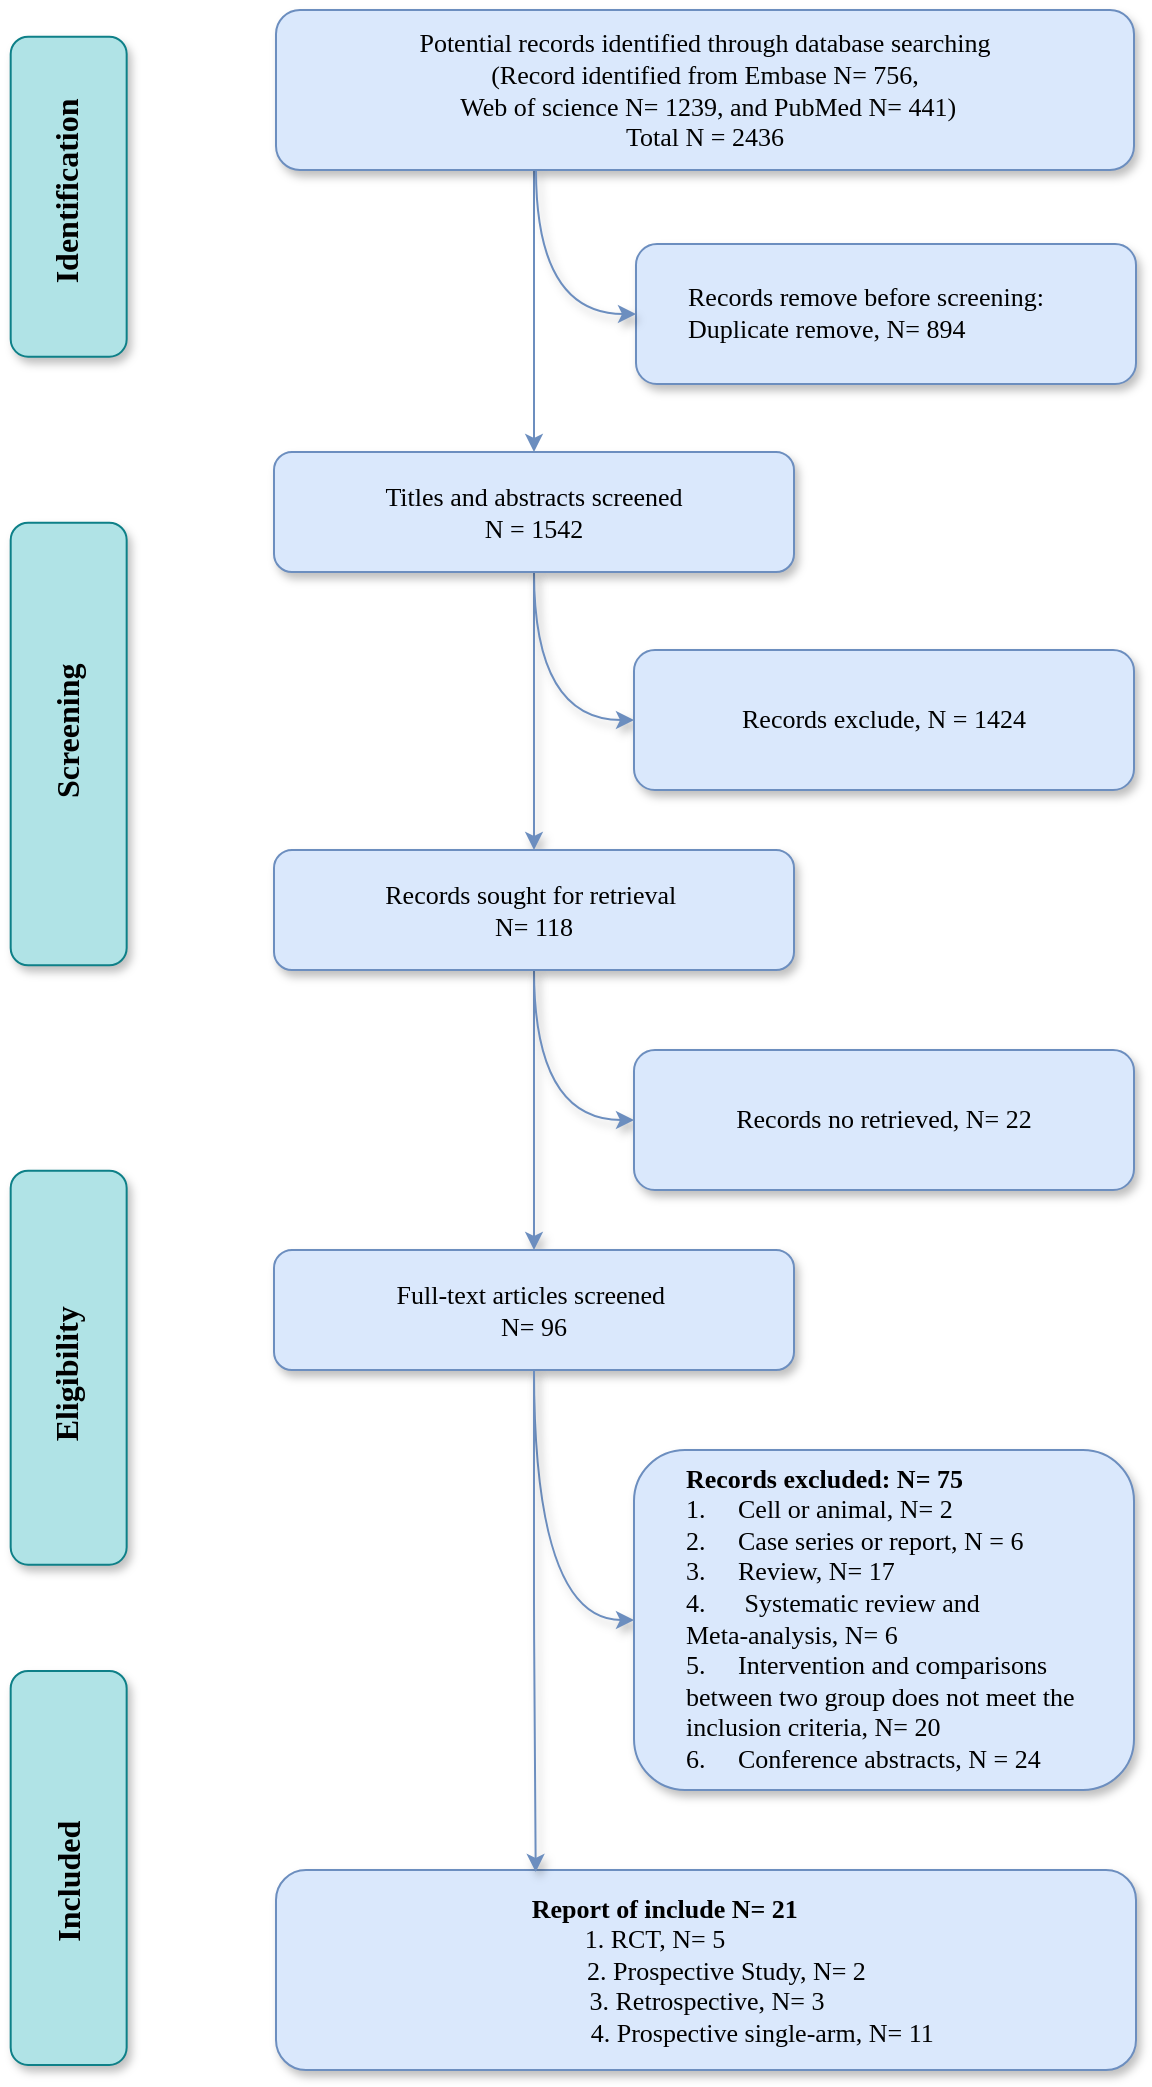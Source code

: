 <mxfile version="26.2.15">
  <diagram name="Page-1" id="xGvi_Xf9ScYj-FBFpZLW">
    <mxGraphModel dx="3092" dy="1732" grid="1" gridSize="10" guides="1" tooltips="1" connect="1" arrows="1" fold="1" page="1" pageScale="1" pageWidth="827" pageHeight="1169" math="0" shadow="0">
      <root>
        <mxCell id="0" />
        <mxCell id="1" parent="0" />
        <mxCell id="vbWyCh6vEYtz1oXrbSgX-2" value="" style="edgeStyle=orthogonalEdgeStyle;rounded=0;hachureGap=4;orthogonalLoop=1;jettySize=auto;html=1;fontFamily=Architects Daughter;fontSource=https%3A%2F%2Ffonts.googleapis.com%2Fcss%3Ffamily%3DArchitects%2BDaughter;fillColor=#dae8fc;strokeColor=#6c8ebf;" parent="1" source="L96SvbtkJCKNBglRN6S2-1" target="vbWyCh6vEYtz1oXrbSgX-1" edge="1">
          <mxGeometry relative="1" as="geometry">
            <Array as="points">
              <mxPoint x="377" y="130" />
              <mxPoint x="377" y="130" />
            </Array>
          </mxGeometry>
        </mxCell>
        <mxCell id="L96SvbtkJCKNBglRN6S2-1" value="&lt;div&gt;Potential records identified through database searching&lt;/div&gt;&lt;div&gt;(Record identified from Embase N= 756,&lt;/div&gt;&lt;div&gt;&amp;nbsp;Web of science N= 1239, and PubMed N= 441)&lt;/div&gt;&lt;div&gt;Total N = 2436&lt;/div&gt;" style="rounded=1;whiteSpace=wrap;html=1;hachureGap=4;fontFamily=Times New Roman;fillColor=#dae8fc;strokeColor=#6c8ebf;shadow=1;fontSize=13;" parent="1" vertex="1">
          <mxGeometry x="248" y="20" width="429" height="80" as="geometry" />
        </mxCell>
        <mxCell id="ItcVTix3tJ5PriOgSNzR-7" style="edgeStyle=orthogonalEdgeStyle;rounded=1;hachureGap=4;orthogonalLoop=1;jettySize=auto;html=1;fontFamily=Architects Daughter;fontSource=https%3A%2F%2Ffonts.googleapis.com%2Fcss%3Ffamily%3DArchitects%2BDaughter;curved=0;shadow=1;fillColor=#dae8fc;strokeColor=#6c8ebf;" parent="1" source="vbWyCh6vEYtz1oXrbSgX-1" target="ItcVTix3tJ5PriOgSNzR-1" edge="1">
          <mxGeometry relative="1" as="geometry" />
        </mxCell>
        <mxCell id="ItcVTix3tJ5PriOgSNzR-8" style="edgeStyle=orthogonalEdgeStyle;rounded=0;hachureGap=4;orthogonalLoop=1;jettySize=auto;html=1;entryX=0;entryY=0.5;entryDx=0;entryDy=0;fontFamily=Architects Daughter;fontSource=https%3A%2F%2Ffonts.googleapis.com%2Fcss%3Ffamily%3DArchitects%2BDaughter;curved=1;fillColor=#dae8fc;strokeColor=#6c8ebf;shadow=1;" parent="1" source="vbWyCh6vEYtz1oXrbSgX-1" target="ItcVTix3tJ5PriOgSNzR-4" edge="1">
          <mxGeometry relative="1" as="geometry" />
        </mxCell>
        <mxCell id="vbWyCh6vEYtz1oXrbSgX-1" value="&lt;div&gt;Titles and abstracts screened&lt;/div&gt;&lt;div&gt;N = 1542&lt;/div&gt;" style="whiteSpace=wrap;html=1;fontSize=13;fontFamily=Times New Roman;fillColor=#dae8fc;strokeColor=#6c8ebf;rounded=1;hachureGap=4;shadow=1;" parent="1" vertex="1">
          <mxGeometry x="247" y="241" width="260" height="60" as="geometry" />
        </mxCell>
        <mxCell id="vbWyCh6vEYtz1oXrbSgX-3" value="Records remove before screening: Duplicate remove, N= 894" style="whiteSpace=wrap;html=1;fontSize=13;fontFamily=Times New Roman;fillColor=#dae8fc;strokeColor=#6c8ebf;rounded=1;hachureGap=4;shadow=1;align=left;spacing=26;spacingRight=0;spacingBottom=2;verticalAlign=middle;" parent="1" vertex="1">
          <mxGeometry x="428" y="137" width="250" height="70" as="geometry" />
        </mxCell>
        <mxCell id="vbWyCh6vEYtz1oXrbSgX-4" style="edgeStyle=orthogonalEdgeStyle;rounded=0;hachureGap=4;orthogonalLoop=1;jettySize=auto;html=1;entryX=0;entryY=0.5;entryDx=0;entryDy=0;fontFamily=Architects Daughter;fontSource=https%3A%2F%2Ffonts.googleapis.com%2Fcss%3Ffamily%3DArchitects%2BDaughter;fillColor=#dae8fc;strokeColor=#6c8ebf;shadow=1;curved=1;" parent="1" source="L96SvbtkJCKNBglRN6S2-1" target="vbWyCh6vEYtz1oXrbSgX-3" edge="1">
          <mxGeometry relative="1" as="geometry">
            <Array as="points">
              <mxPoint x="378" y="172" />
            </Array>
          </mxGeometry>
        </mxCell>
        <mxCell id="ItcVTix3tJ5PriOgSNzR-9" style="edgeStyle=orthogonalEdgeStyle;rounded=1;hachureGap=4;orthogonalLoop=1;jettySize=auto;html=1;entryX=0.5;entryY=0;entryDx=0;entryDy=0;fontFamily=Architects Daughter;fontSource=https%3A%2F%2Ffonts.googleapis.com%2Fcss%3Ffamily%3DArchitects%2BDaughter;fillColor=#dae8fc;strokeColor=#6c8ebf;curved=0;shadow=1;" parent="1" source="ItcVTix3tJ5PriOgSNzR-1" target="ItcVTix3tJ5PriOgSNzR-2" edge="1">
          <mxGeometry relative="1" as="geometry" />
        </mxCell>
        <mxCell id="ItcVTix3tJ5PriOgSNzR-10" style="edgeStyle=orthogonalEdgeStyle;rounded=0;hachureGap=4;orthogonalLoop=1;jettySize=auto;html=1;entryX=0;entryY=0.5;entryDx=0;entryDy=0;fontFamily=Architects Daughter;fontSource=https%3A%2F%2Ffonts.googleapis.com%2Fcss%3Ffamily%3DArchitects%2BDaughter;fillColor=#dae8fc;strokeColor=#6c8ebf;curved=1;shadow=1;" parent="1" source="ItcVTix3tJ5PriOgSNzR-1" target="ItcVTix3tJ5PriOgSNzR-5" edge="1">
          <mxGeometry relative="1" as="geometry" />
        </mxCell>
        <mxCell id="ItcVTix3tJ5PriOgSNzR-1" value="&lt;div&gt;Records sought for retrieval&amp;nbsp;&lt;/div&gt;&lt;div&gt;N= 118&lt;/div&gt;" style="whiteSpace=wrap;html=1;fontSize=13;fontFamily=Times New Roman;fillColor=#dae8fc;strokeColor=#6c8ebf;rounded=1;hachureGap=4;shadow=1;" parent="1" vertex="1">
          <mxGeometry x="247" y="440" width="260" height="60" as="geometry" />
        </mxCell>
        <mxCell id="ItcVTix3tJ5PriOgSNzR-12" style="edgeStyle=orthogonalEdgeStyle;rounded=0;hachureGap=4;orthogonalLoop=1;jettySize=auto;html=1;entryX=0;entryY=0.5;entryDx=0;entryDy=0;fontFamily=Architects Daughter;fontSource=https%3A%2F%2Ffonts.googleapis.com%2Fcss%3Ffamily%3DArchitects%2BDaughter;curved=1;fillColor=#dae8fc;strokeColor=#6c8ebf;shadow=1;" parent="1" source="ItcVTix3tJ5PriOgSNzR-2" target="ItcVTix3tJ5PriOgSNzR-6" edge="1">
          <mxGeometry relative="1" as="geometry" />
        </mxCell>
        <mxCell id="ItcVTix3tJ5PriOgSNzR-2" value="&lt;div&gt;Full-text articles screened&amp;nbsp;&lt;/div&gt;&lt;div&gt;N= 96&lt;/div&gt;" style="whiteSpace=wrap;html=1;fontSize=13;fontFamily=Times New Roman;fillColor=#dae8fc;strokeColor=#6c8ebf;rounded=1;hachureGap=4;shadow=1;" parent="1" vertex="1">
          <mxGeometry x="247" y="640" width="260" height="60" as="geometry" />
        </mxCell>
        <mxCell id="ItcVTix3tJ5PriOgSNzR-3" value="&lt;div&gt;&lt;b&gt;&amp;nbsp; &amp;nbsp;Report of include N= 21&lt;/b&gt;&lt;/div&gt;&lt;div&gt;&lt;span style=&quot;background-color: transparent; color: light-dark(rgb(0, 0, 0), rgb(255, 255, 255));&quot;&gt;1. &lt;/span&gt;&lt;span style=&quot;background-color: transparent; color: light-dark(rgb(0, 0, 0), rgb(255, 255, 255));&quot;&gt;RCT, N= 5&lt;/span&gt;&lt;/div&gt;&lt;div&gt;&amp;nbsp; &amp;nbsp; &amp;nbsp; &amp;nbsp; &amp;nbsp; &amp;nbsp; &amp;nbsp; &amp;nbsp; &amp;nbsp; &amp;nbsp; &amp;nbsp; 2. Prospective Study, N= 2&lt;/div&gt;&lt;div&gt;&amp;nbsp; &amp;nbsp; &amp;nbsp; &amp;nbsp; &amp;nbsp; &amp;nbsp; &amp;nbsp; &amp;nbsp; 3. Retrospective, N= 3&lt;/div&gt;&lt;div&gt;&amp;nbsp; &amp;nbsp; &amp;nbsp; &amp;nbsp; &amp;nbsp; &amp;nbsp; &amp;nbsp; &amp;nbsp; &amp;nbsp; &amp;nbsp; &amp;nbsp; &amp;nbsp; &amp;nbsp; &amp;nbsp; &amp;nbsp; &amp;nbsp; &amp;nbsp;4. Prospective single-arm, N= 11&lt;/div&gt;" style="whiteSpace=wrap;html=1;fontSize=13;fontFamily=Times New Roman;fillColor=#dae8fc;strokeColor=#6c8ebf;rounded=1;hachureGap=4;shadow=1;align=center;spacing=4;spacingRight=51;" parent="1" vertex="1">
          <mxGeometry x="248" y="950" width="430" height="100" as="geometry" />
        </mxCell>
        <mxCell id="ItcVTix3tJ5PriOgSNzR-4" value="Records exclude, N = 1424" style="whiteSpace=wrap;html=1;fontSize=13;fontFamily=Times New Roman;fillColor=#dae8fc;strokeColor=#6c8ebf;rounded=1;hachureGap=4;shadow=1;align=center;spacing=26;spacingRight=0;spacingBottom=2;verticalAlign=middle;" parent="1" vertex="1">
          <mxGeometry x="427" y="340" width="250" height="70" as="geometry" />
        </mxCell>
        <mxCell id="ItcVTix3tJ5PriOgSNzR-5" value="Records no retrieved, N= 22" style="whiteSpace=wrap;html=1;fontSize=13;fontFamily=Times New Roman;fillColor=#dae8fc;strokeColor=#6c8ebf;rounded=1;hachureGap=4;shadow=1;align=center;spacing=26;spacingRight=0;spacingBottom=2;verticalAlign=middle;" parent="1" vertex="1">
          <mxGeometry x="427" y="540" width="250" height="70" as="geometry" />
        </mxCell>
        <mxCell id="ItcVTix3tJ5PriOgSNzR-6" value="&lt;div&gt;&lt;b&gt;Records excluded: N= 75&lt;/b&gt;&lt;/div&gt;&lt;div&gt;1.&lt;span style=&quot;white-space:pre&quot;&gt;&#x9;&lt;/span&gt;Cell or animal, N= 2&lt;/div&gt;&lt;div&gt;2.&lt;span style=&quot;white-space:pre&quot;&gt;&#x9;&lt;/span&gt;Case series or report, N = 6&lt;/div&gt;&lt;div&gt;3.&lt;span style=&quot;white-space:pre&quot;&gt;&#x9;&lt;/span&gt;Review, N= 17&lt;/div&gt;&lt;div&gt;4.&lt;span style=&quot;white-space:pre&quot;&gt;&#x9;&lt;/span&gt; Systematic review and&amp;nbsp;&lt;/div&gt;&lt;div&gt;Meta-analysis, N= 6&lt;/div&gt;&lt;div&gt;5.&lt;span style=&quot;white-space:pre&quot;&gt;&#x9;&lt;/span&gt;Intervention and comparisons&amp;nbsp;&lt;/div&gt;&lt;div&gt;between two group does not meet the inclusion criteria, N= 20&lt;/div&gt;&lt;div&gt;6.&lt;span style=&quot;white-space: pre;&quot;&gt;&#x9;&lt;/span&gt;Conference abstracts, N = 24&lt;/div&gt;" style="whiteSpace=wrap;html=1;fontSize=13;fontFamily=Times New Roman;fillColor=#dae8fc;strokeColor=#6c8ebf;rounded=1;hachureGap=4;shadow=1;align=left;spacing=26;spacingRight=0;spacingBottom=2;verticalAlign=middle;" parent="1" vertex="1">
          <mxGeometry x="427" y="740" width="250" height="170" as="geometry" />
        </mxCell>
        <mxCell id="ItcVTix3tJ5PriOgSNzR-11" style="edgeStyle=orthogonalEdgeStyle;rounded=1;hachureGap=4;orthogonalLoop=1;jettySize=auto;html=1;fontFamily=Architects Daughter;fontSource=https%3A%2F%2Ffonts.googleapis.com%2Fcss%3Ffamily%3DArchitects%2BDaughter;fillColor=#dae8fc;strokeColor=#6c8ebf;curved=0;shadow=1;entryX=0.302;entryY=0.01;entryDx=0;entryDy=0;entryPerimeter=0;" parent="1" source="ItcVTix3tJ5PriOgSNzR-2" target="ItcVTix3tJ5PriOgSNzR-3" edge="1">
          <mxGeometry relative="1" as="geometry">
            <mxPoint x="378" y="950" as="targetPoint" />
          </mxGeometry>
        </mxCell>
        <mxCell id="ItcVTix3tJ5PriOgSNzR-14" value="Identification" style="whiteSpace=wrap;html=1;fontSize=16;fontFamily=Times New Roman;fillColor=#b0e3e6;strokeColor=#0e8088;rounded=1;hachureGap=4;shadow=1;align=left;spacing=37;spacingRight=0;spacingBottom=2;verticalAlign=middle;direction=west;rotation=270;flipV=1;flipH=1;fontStyle=1;" parent="1" vertex="1">
          <mxGeometry x="64.34" y="84.35" width="160" height="57.99" as="geometry" />
        </mxCell>
        <mxCell id="ItcVTix3tJ5PriOgSNzR-15" value="Screening" style="whiteSpace=wrap;html=1;fontSize=16;fontFamily=Times New Roman;fillColor=#b0e3e6;strokeColor=#0e8088;rounded=1;hachureGap=4;shadow=1;align=left;spacing=84;spacingRight=0;spacingBottom=2;verticalAlign=middle;direction=west;rotation=270;flipV=1;flipH=1;fontStyle=1" parent="1" vertex="1">
          <mxGeometry x="33.67" y="358.01" width="221.34" height="57.99" as="geometry" />
        </mxCell>
        <mxCell id="ItcVTix3tJ5PriOgSNzR-17" value="Eligibility" style="whiteSpace=wrap;html=1;fontSize=16;fontFamily=Times New Roman;fillColor=#b0e3e6;strokeColor=#0e8088;rounded=1;hachureGap=4;shadow=1;align=left;spacing=62;spacingRight=0;spacingBottom=2;verticalAlign=middle;direction=west;rotation=270;flipV=1;flipH=1;fontStyle=1" parent="1" vertex="1">
          <mxGeometry x="45.83" y="669.85" width="197.01" height="57.99" as="geometry" />
        </mxCell>
        <mxCell id="ItcVTix3tJ5PriOgSNzR-18" value="Included" style="whiteSpace=wrap;html=1;fontSize=16;fontFamily=Times New Roman;fillColor=#b0e3e6;strokeColor=#0e8088;rounded=1;hachureGap=4;shadow=1;align=left;spacing=62;spacingRight=0;spacingBottom=2;verticalAlign=middle;direction=west;rotation=270;flipV=1;flipH=1;fontStyle=1" parent="1" vertex="1">
          <mxGeometry x="45.83" y="920" width="197.01" height="57.99" as="geometry" />
        </mxCell>
      </root>
    </mxGraphModel>
  </diagram>
</mxfile>
